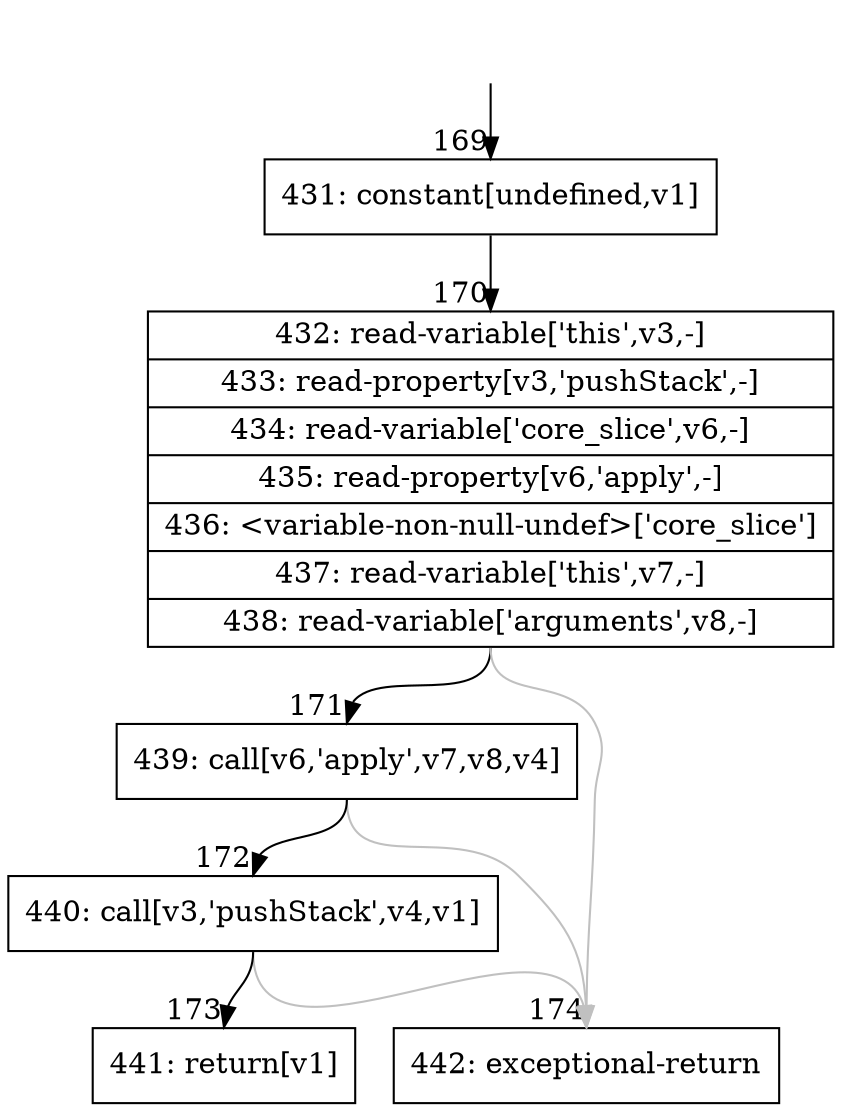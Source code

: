 digraph {
rankdir="TD"
BB_entry14[shape=none,label=""];
BB_entry14 -> BB169 [tailport=s, headport=n, headlabel="    169"]
BB169 [shape=record label="{431: constant[undefined,v1]}" ] 
BB169 -> BB170 [tailport=s, headport=n, headlabel="      170"]
BB170 [shape=record label="{432: read-variable['this',v3,-]|433: read-property[v3,'pushStack',-]|434: read-variable['core_slice',v6,-]|435: read-property[v6,'apply',-]|436: \<variable-non-null-undef\>['core_slice']|437: read-variable['this',v7,-]|438: read-variable['arguments',v8,-]}" ] 
BB170 -> BB171 [tailport=s, headport=n, headlabel="      171"]
BB170 -> BB174 [tailport=s, headport=n, color=gray, headlabel="      174"]
BB171 [shape=record label="{439: call[v6,'apply',v7,v8,v4]}" ] 
BB171 -> BB172 [tailport=s, headport=n, headlabel="      172"]
BB171 -> BB174 [tailport=s, headport=n, color=gray]
BB172 [shape=record label="{440: call[v3,'pushStack',v4,v1]}" ] 
BB172 -> BB173 [tailport=s, headport=n, headlabel="      173"]
BB172 -> BB174 [tailport=s, headport=n, color=gray]
BB173 [shape=record label="{441: return[v1]}" ] 
BB174 [shape=record label="{442: exceptional-return}" ] 
}
